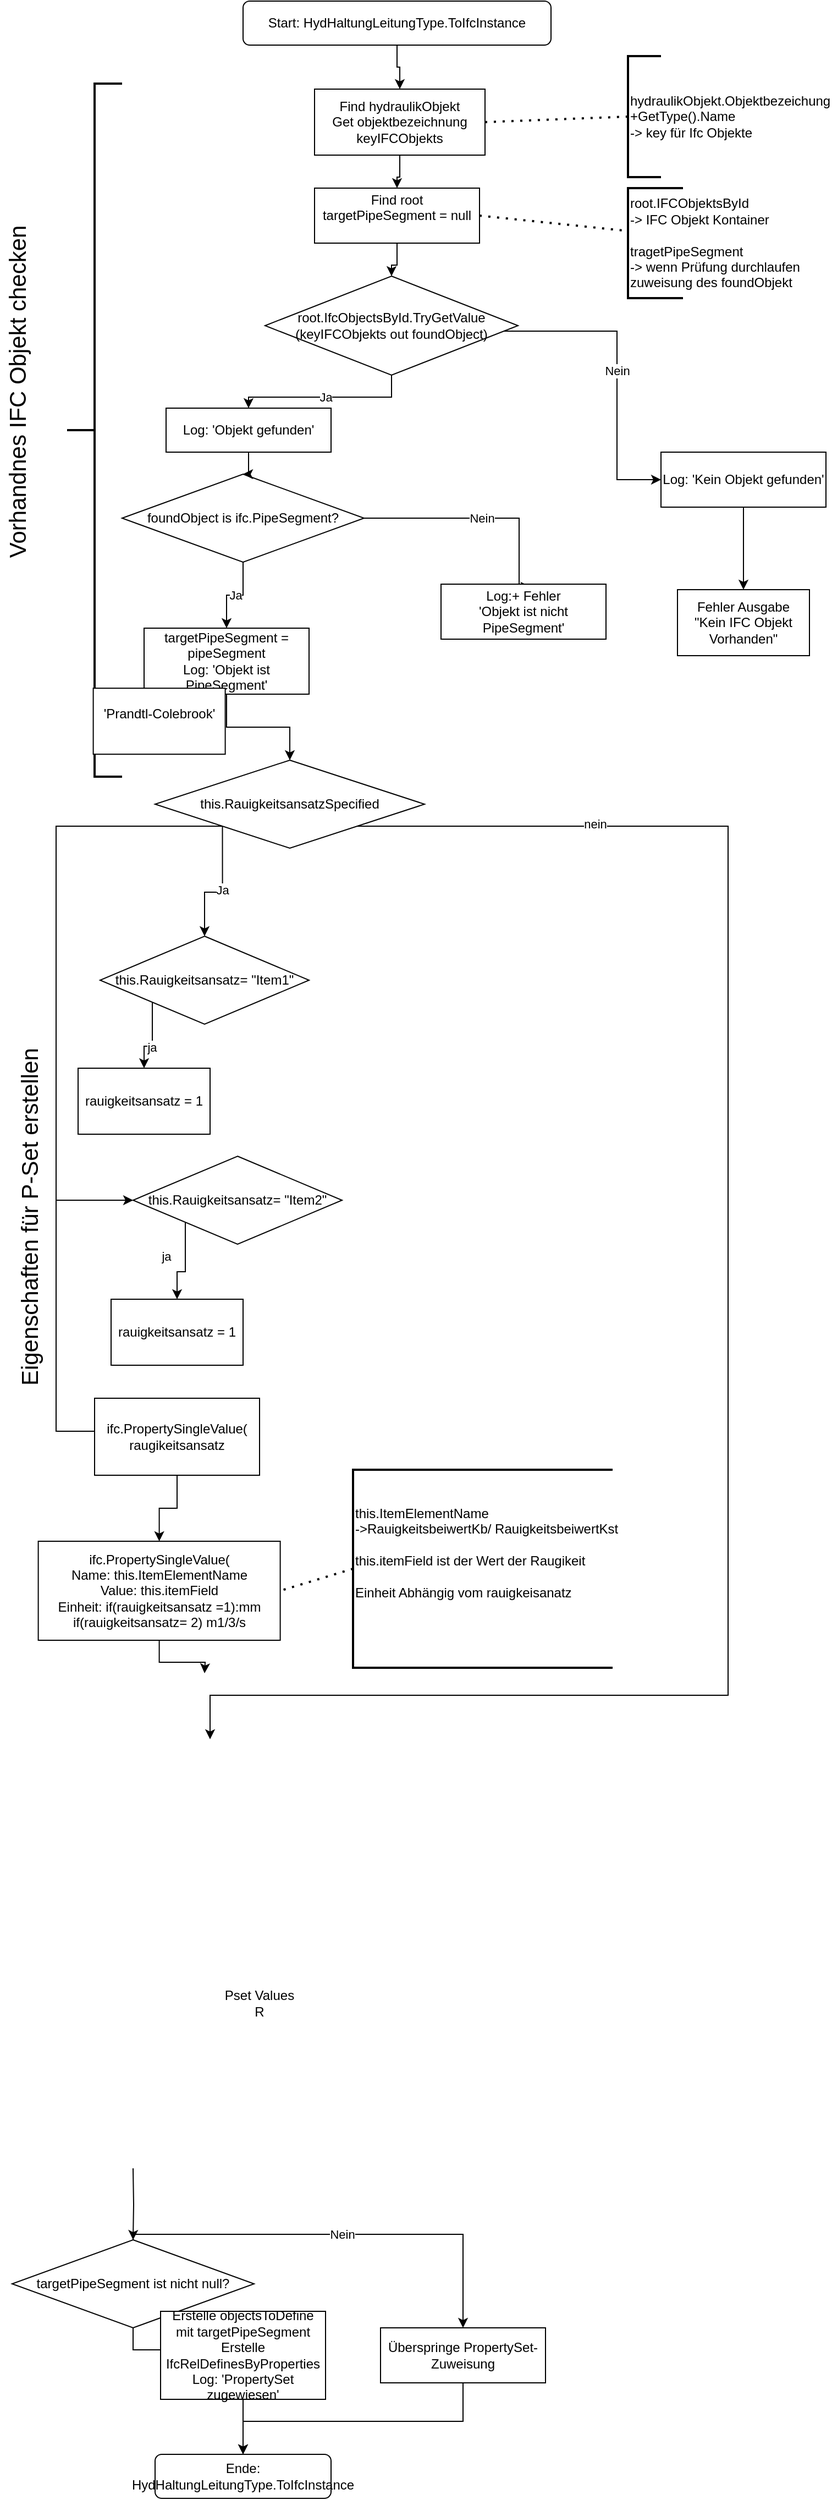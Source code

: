 <mxfile version="27.0.5">
  <diagram name="Page-1" id="I6leB8wDlI7fggWU5JeS">
    <mxGraphModel dx="2296" dy="1302" grid="1" gridSize="10" guides="1" tooltips="1" connect="1" arrows="1" fold="1" page="1" pageScale="1" pageWidth="827" pageHeight="1169" math="0" shadow="0">
      <root>
        <mxCell id="0" />
        <mxCell id="1" parent="0" />
        <mxCell id="8WQwYC8tGG0bYnsITIaO-70" value="Start: HydHaltungLeitungType.ToIfcInstance" style="rounded=1;whiteSpace=wrap;html=1;" parent="1" vertex="1">
          <mxGeometry x="270" y="20" width="280" height="40" as="geometry" />
        </mxCell>
        <mxCell id="8WQwYC8tGG0bYnsITIaO-71" value="&lt;div&gt;Find hydraulikObjekt&lt;br&gt;Get objektbezeichnung&lt;br&gt;keyIFCObjekts&lt;/div&gt;" style="whiteSpace=wrap;html=1;" parent="1" vertex="1">
          <mxGeometry x="335" y="100" width="155" height="60" as="geometry" />
        </mxCell>
        <mxCell id="8WQwYC8tGG0bYnsITIaO-72" value="Find root &lt;br&gt;targetPipeSegment = null&lt;div&gt;&lt;br&gt;&lt;/div&gt;" style="whiteSpace=wrap;html=1;" parent="1" vertex="1">
          <mxGeometry x="335" y="190" width="150" height="50" as="geometry" />
        </mxCell>
        <mxCell id="8WQwYC8tGG0bYnsITIaO-73" value="root.IfcObjectsById.TryGetValue&lt;br&gt;(keyIFCObjekts out foundObject)" style="rhombus;whiteSpace=wrap;html=1;" parent="1" vertex="1">
          <mxGeometry x="290" y="270" width="230" height="90" as="geometry" />
        </mxCell>
        <mxCell id="8WQwYC8tGG0bYnsITIaO-75" value="Ja" style="edgeStyle=orthogonalEdgeStyle;rounded=0;orthogonalLoop=1;jettySize=auto;html=1;" parent="1" source="8WQwYC8tGG0bYnsITIaO-73" target="8WQwYC8tGG0bYnsITIaO-76" edge="1">
          <mxGeometry relative="1" as="geometry">
            <mxPoint x="410" y="360" as="sourcePoint" />
          </mxGeometry>
        </mxCell>
        <mxCell id="8WQwYC8tGG0bYnsITIaO-76" value="Log: &#39;Objekt gefunden&#39;" style="whiteSpace=wrap;html=1;" parent="1" vertex="1">
          <mxGeometry x="200" y="390" width="150" height="40" as="geometry" />
        </mxCell>
        <mxCell id="8WQwYC8tGG0bYnsITIaO-77" value="foundObject is ifc.PipeSegment?" style="rhombus;whiteSpace=wrap;html=1;" parent="1" vertex="1">
          <mxGeometry x="160" y="450" width="220" height="80" as="geometry" />
        </mxCell>
        <mxCell id="8WQwYC8tGG0bYnsITIaO-78" value="Ja" style="edgeStyle=orthogonalEdgeStyle;rounded=0;orthogonalLoop=1;jettySize=auto;html=1;" parent="1" source="8WQwYC8tGG0bYnsITIaO-77" target="8WQwYC8tGG0bYnsITIaO-79" edge="1">
          <mxGeometry relative="1" as="geometry">
            <mxPoint x="410" y="540" as="sourcePoint" />
          </mxGeometry>
        </mxCell>
        <mxCell id="8WQwYC8tGG0bYnsITIaO-79" value="targetPipeSegment = pipeSegment&lt;br&gt;Log: &#39;Objekt ist PipeSegment&#39;" style="whiteSpace=wrap;html=1;" parent="1" vertex="1">
          <mxGeometry x="180" y="590" width="150" height="60" as="geometry" />
        </mxCell>
        <mxCell id="8WQwYC8tGG0bYnsITIaO-80" value="Nein" style="edgeStyle=orthogonalEdgeStyle;rounded=0;orthogonalLoop=1;jettySize=auto;html=1;exitX=1;exitY=0.5;exitDx=0;exitDy=0;entryX=0.542;entryY=0.047;entryDx=0;entryDy=0;entryPerimeter=0;" parent="1" source="8WQwYC8tGG0bYnsITIaO-77" target="8WQwYC8tGG0bYnsITIaO-81" edge="1">
          <mxGeometry relative="1" as="geometry">
            <mxPoint x="303.75" y="500.0" as="sourcePoint" />
            <mxPoint x="521.25" y="559" as="targetPoint" />
            <Array as="points">
              <mxPoint x="521" y="490" />
            </Array>
          </mxGeometry>
        </mxCell>
        <mxCell id="8WQwYC8tGG0bYnsITIaO-81" value="Log:+ Fehler&lt;br&gt; &#39;Objekt ist nicht PipeSegment&#39;" style="whiteSpace=wrap;html=1;" parent="1" vertex="1">
          <mxGeometry x="450" y="550" width="150" height="50" as="geometry" />
        </mxCell>
        <mxCell id="8WQwYC8tGG0bYnsITIaO-82" value="Nein" style="edgeStyle=orthogonalEdgeStyle;rounded=0;orthogonalLoop=1;jettySize=auto;html=1;entryX=0;entryY=0.5;entryDx=0;entryDy=0;" parent="1" source="8WQwYC8tGG0bYnsITIaO-73" target="8WQwYC8tGG0bYnsITIaO-83" edge="1">
          <mxGeometry relative="1" as="geometry">
            <mxPoint x="520" y="320" as="sourcePoint" />
            <mxPoint x="610" y="320" as="targetPoint" />
            <Array as="points">
              <mxPoint x="610" y="320" />
              <mxPoint x="610" y="455" />
            </Array>
          </mxGeometry>
        </mxCell>
        <mxCell id="3h3WluHekqM8FcVTlRh4-4" value="" style="edgeStyle=orthogonalEdgeStyle;rounded=0;orthogonalLoop=1;jettySize=auto;html=1;" edge="1" parent="1" source="8WQwYC8tGG0bYnsITIaO-83" target="3h3WluHekqM8FcVTlRh4-3">
          <mxGeometry relative="1" as="geometry" />
        </mxCell>
        <mxCell id="8WQwYC8tGG0bYnsITIaO-83" value="Log: &#39;Kein Objekt gefunden&#39;" style="whiteSpace=wrap;html=1;" parent="1" vertex="1">
          <mxGeometry x="650" y="430" width="150" height="50" as="geometry" />
        </mxCell>
        <mxCell id="8WQwYC8tGG0bYnsITIaO-85" value="targetPipeSegment ist nicht null?" style="rhombus;whiteSpace=wrap;html=1;" parent="1" vertex="1">
          <mxGeometry x="60" y="2055" width="220" height="80" as="geometry" />
        </mxCell>
        <mxCell id="8WQwYC8tGG0bYnsITIaO-86" value="Ja" style="edgeStyle=orthogonalEdgeStyle;rounded=0;orthogonalLoop=1;jettySize=auto;html=1;" parent="1" source="8WQwYC8tGG0bYnsITIaO-85" target="8WQwYC8tGG0bYnsITIaO-87" edge="1">
          <mxGeometry relative="1" as="geometry">
            <mxPoint x="270" y="2090" as="sourcePoint" />
          </mxGeometry>
        </mxCell>
        <mxCell id="8WQwYC8tGG0bYnsITIaO-87" value="Erstelle objectsToDefine mit targetPipeSegment&lt;br&gt;Erstelle IfcRelDefinesByProperties&lt;br&gt;Log: &#39;PropertySet zugewiesen&#39;" style="whiteSpace=wrap;html=1;" parent="1" vertex="1">
          <mxGeometry x="195" y="2120" width="150" height="80" as="geometry" />
        </mxCell>
        <mxCell id="8WQwYC8tGG0bYnsITIaO-88" value="Nein" style="edgeStyle=orthogonalEdgeStyle;rounded=0;orthogonalLoop=1;jettySize=auto;html=1;" parent="1" source="8WQwYC8tGG0bYnsITIaO-85" target="8WQwYC8tGG0bYnsITIaO-89" edge="1">
          <mxGeometry relative="1" as="geometry">
            <mxPoint x="380" y="2050" as="sourcePoint" />
            <mxPoint x="470" y="2050" as="targetPoint" />
            <Array as="points">
              <mxPoint x="470" y="2050" />
              <mxPoint x="470" y="2160" />
            </Array>
          </mxGeometry>
        </mxCell>
        <mxCell id="8WQwYC8tGG0bYnsITIaO-89" value="Überspringe PropertySet-Zuweisung" style="whiteSpace=wrap;html=1;" parent="1" vertex="1">
          <mxGeometry x="395" y="2135" width="150" height="50" as="geometry" />
        </mxCell>
        <mxCell id="8WQwYC8tGG0bYnsITIaO-90" value="Ende: HydHaltungLeitungType.ToIfcInstance" style="rounded=1;whiteSpace=wrap;html=1;" parent="1" vertex="1">
          <mxGeometry x="190" y="2250" width="160" height="40" as="geometry" />
        </mxCell>
        <mxCell id="8WQwYC8tGG0bYnsITIaO-91" value="" style="edgeStyle=orthogonalEdgeStyle;rounded=0;orthogonalLoop=1;jettySize=auto;html=1;" parent="1" source="8WQwYC8tGG0bYnsITIaO-70" target="8WQwYC8tGG0bYnsITIaO-71" edge="1">
          <mxGeometry relative="1" as="geometry" />
        </mxCell>
        <mxCell id="8WQwYC8tGG0bYnsITIaO-92" value="" style="edgeStyle=orthogonalEdgeStyle;rounded=0;orthogonalLoop=1;jettySize=auto;html=1;" parent="1" source="8WQwYC8tGG0bYnsITIaO-71" target="8WQwYC8tGG0bYnsITIaO-72" edge="1">
          <mxGeometry relative="1" as="geometry" />
        </mxCell>
        <mxCell id="8WQwYC8tGG0bYnsITIaO-93" value="" style="edgeStyle=orthogonalEdgeStyle;rounded=0;orthogonalLoop=1;jettySize=auto;html=1;" parent="1" source="8WQwYC8tGG0bYnsITIaO-72" target="8WQwYC8tGG0bYnsITIaO-73" edge="1">
          <mxGeometry relative="1" as="geometry" />
        </mxCell>
        <mxCell id="8WQwYC8tGG0bYnsITIaO-94" value="" style="edgeStyle=orthogonalEdgeStyle;rounded=0;orthogonalLoop=1;jettySize=auto;html=1;" parent="1" source="8WQwYC8tGG0bYnsITIaO-76" target="8WQwYC8tGG0bYnsITIaO-77" edge="1">
          <mxGeometry relative="1" as="geometry" />
        </mxCell>
        <mxCell id="8WQwYC8tGG0bYnsITIaO-95" value="" style="edgeStyle=orthogonalEdgeStyle;rounded=0;orthogonalLoop=1;jettySize=auto;html=1;" parent="1" source="8WQwYC8tGG0bYnsITIaO-79" target="3h3WluHekqM8FcVTlRh4-9" edge="1">
          <mxGeometry relative="1" as="geometry">
            <mxPoint x="290" y="720" as="targetPoint" />
          </mxGeometry>
        </mxCell>
        <mxCell id="8WQwYC8tGG0bYnsITIaO-98" value="" style="edgeStyle=orthogonalEdgeStyle;rounded=0;orthogonalLoop=1;jettySize=auto;html=1;" parent="1" target="8WQwYC8tGG0bYnsITIaO-85" edge="1">
          <mxGeometry relative="1" as="geometry">
            <mxPoint x="170" y="1990" as="sourcePoint" />
          </mxGeometry>
        </mxCell>
        <mxCell id="8WQwYC8tGG0bYnsITIaO-99" value="" style="edgeStyle=orthogonalEdgeStyle;rounded=0;orthogonalLoop=1;jettySize=auto;html=1;" parent="1" source="8WQwYC8tGG0bYnsITIaO-87" target="8WQwYC8tGG0bYnsITIaO-90" edge="1">
          <mxGeometry relative="1" as="geometry" />
        </mxCell>
        <mxCell id="8WQwYC8tGG0bYnsITIaO-100" value="" style="edgeStyle=orthogonalEdgeStyle;rounded=0;orthogonalLoop=1;jettySize=auto;html=1;" parent="1" source="8WQwYC8tGG0bYnsITIaO-89" target="8WQwYC8tGG0bYnsITIaO-90" edge="1">
          <mxGeometry relative="1" as="geometry">
            <Array as="points">
              <mxPoint x="470" y="2220" />
              <mxPoint x="270" y="2220" />
            </Array>
          </mxGeometry>
        </mxCell>
        <mxCell id="8WQwYC8tGG0bYnsITIaO-101" value="&lt;br&gt;&lt;br&gt;hydraulikObjekt.Objektbezeichung&lt;br&gt;+GetType().Name&lt;br&gt;&lt;div&gt;-&amp;gt; key für Ifc Objekte&lt;/div&gt;&lt;div&gt;&lt;br&gt;&lt;/div&gt;&lt;div&gt;&lt;br&gt;&lt;/div&gt;" style="strokeWidth=2;html=1;shape=mxgraph.flowchart.annotation_1;align=left;pointerEvents=1;" parent="1" vertex="1">
          <mxGeometry x="620" y="70" width="30" height="110" as="geometry" />
        </mxCell>
        <mxCell id="8WQwYC8tGG0bYnsITIaO-103" value="root.IFCObjektsById&lt;br&gt;-&amp;gt; IFC Objekt Kontainer&lt;br&gt;&lt;br&gt;tragetPipeSegment &lt;br&gt;-&amp;gt; wenn Prüfung durchlaufen &lt;br&gt;zuweisung des foundObjekt" style="strokeWidth=2;html=1;shape=mxgraph.flowchart.annotation_1;align=left;pointerEvents=1;" parent="1" vertex="1">
          <mxGeometry x="620" y="190" width="50" height="100" as="geometry" />
        </mxCell>
        <mxCell id="8WQwYC8tGG0bYnsITIaO-104" value="" style="endArrow=none;dashed=1;html=1;dashPattern=1 3;strokeWidth=2;rounded=0;entryX=-0.047;entryY=0.387;entryDx=0;entryDy=0;entryPerimeter=0;exitX=1;exitY=0.5;exitDx=0;exitDy=0;" parent="1" source="8WQwYC8tGG0bYnsITIaO-72" target="8WQwYC8tGG0bYnsITIaO-103" edge="1">
          <mxGeometry width="50" height="50" relative="1" as="geometry">
            <mxPoint x="510" y="350" as="sourcePoint" />
            <mxPoint x="560" y="300" as="targetPoint" />
          </mxGeometry>
        </mxCell>
        <mxCell id="8WQwYC8tGG0bYnsITIaO-105" value="" style="endArrow=none;dashed=1;html=1;dashPattern=1 3;strokeWidth=2;rounded=0;exitX=1;exitY=0.5;exitDx=0;exitDy=0;entryX=0;entryY=0.5;entryDx=0;entryDy=0;entryPerimeter=0;" parent="1" source="8WQwYC8tGG0bYnsITIaO-71" target="8WQwYC8tGG0bYnsITIaO-101" edge="1">
          <mxGeometry width="50" height="50" relative="1" as="geometry">
            <mxPoint x="510" y="130" as="sourcePoint" />
            <mxPoint x="600" y="150" as="targetPoint" />
          </mxGeometry>
        </mxCell>
        <mxCell id="3h3WluHekqM8FcVTlRh4-3" value="Fehler Ausgabe&lt;br&gt;&quot;Kein IFC Objekt Vorhanden&quot;" style="whiteSpace=wrap;html=1;" vertex="1" parent="1">
          <mxGeometry x="665" y="555" width="120" height="60" as="geometry" />
        </mxCell>
        <mxCell id="3h3WluHekqM8FcVTlRh4-6" value="" style="strokeWidth=2;html=1;shape=mxgraph.flowchart.annotation_2;align=left;labelPosition=right;pointerEvents=1;" vertex="1" parent="1">
          <mxGeometry x="110" y="95" width="50" height="630" as="geometry" />
        </mxCell>
        <mxCell id="3h3WluHekqM8FcVTlRh4-7" value="&lt;font style=&quot;font-size: 21px;&quot;&gt;Vorhandnes IFC Objekt checken&lt;/font&gt;" style="text;html=1;align=center;verticalAlign=middle;whiteSpace=wrap;rounded=0;rotation=-90;" vertex="1" parent="1">
          <mxGeometry x="-130" y="360" width="388.93" height="30" as="geometry" />
        </mxCell>
        <mxCell id="3h3WluHekqM8FcVTlRh4-8" value="&lt;font style=&quot;font-size: 21px;&quot;&gt;Eigenschaften für P-Set erstellen&lt;/font&gt;" style="text;html=1;align=center;verticalAlign=middle;whiteSpace=wrap;rounded=0;rotation=-90;" vertex="1" parent="1">
          <mxGeometry x="-118.93" y="1110" width="388.93" height="30" as="geometry" />
        </mxCell>
        <mxCell id="3h3WluHekqM8FcVTlRh4-11" value="Ja" style="edgeStyle=orthogonalEdgeStyle;rounded=0;orthogonalLoop=1;jettySize=auto;html=1;exitX=0;exitY=1;exitDx=0;exitDy=0;" edge="1" parent="1" source="3h3WluHekqM8FcVTlRh4-9" target="3h3WluHekqM8FcVTlRh4-13">
          <mxGeometry relative="1" as="geometry">
            <mxPoint x="250" y="860" as="targetPoint" />
          </mxGeometry>
        </mxCell>
        <mxCell id="3h3WluHekqM8FcVTlRh4-18" style="edgeStyle=orthogonalEdgeStyle;rounded=0;orthogonalLoop=1;jettySize=auto;html=1;exitX=0;exitY=1;exitDx=0;exitDy=0;" edge="1" parent="1" source="3h3WluHekqM8FcVTlRh4-9">
          <mxGeometry relative="1" as="geometry">
            <mxPoint x="170" y="1110" as="targetPoint" />
            <Array as="points">
              <mxPoint x="100" y="770" />
              <mxPoint x="100" y="1110" />
            </Array>
          </mxGeometry>
        </mxCell>
        <mxCell id="3h3WluHekqM8FcVTlRh4-23" style="edgeStyle=orthogonalEdgeStyle;rounded=0;orthogonalLoop=1;jettySize=auto;html=1;exitX=0;exitY=1;exitDx=0;exitDy=0;" edge="1" parent="1" source="3h3WluHekqM8FcVTlRh4-9">
          <mxGeometry relative="1" as="geometry">
            <mxPoint x="160" y="1320" as="targetPoint" />
            <Array as="points">
              <mxPoint x="100" y="770" />
              <mxPoint x="100" y="1320" />
            </Array>
          </mxGeometry>
        </mxCell>
        <mxCell id="3h3WluHekqM8FcVTlRh4-34" style="edgeStyle=orthogonalEdgeStyle;rounded=0;orthogonalLoop=1;jettySize=auto;html=1;exitX=1;exitY=1;exitDx=0;exitDy=0;" edge="1" parent="1" source="3h3WluHekqM8FcVTlRh4-9">
          <mxGeometry relative="1" as="geometry">
            <mxPoint x="240" y="1600" as="targetPoint" />
            <Array as="points">
              <mxPoint x="711" y="770" />
              <mxPoint x="711" y="1560" />
            </Array>
          </mxGeometry>
        </mxCell>
        <mxCell id="3h3WluHekqM8FcVTlRh4-35" value="nein" style="edgeLabel;html=1;align=center;verticalAlign=middle;resizable=0;points=[];" vertex="1" connectable="0" parent="3h3WluHekqM8FcVTlRh4-34">
          <mxGeometry x="-0.737" y="2" relative="1" as="geometry">
            <mxPoint as="offset" />
          </mxGeometry>
        </mxCell>
        <mxCell id="3h3WluHekqM8FcVTlRh4-9" value="this.RauigkeitsansatzSpecified" style="rhombus;whiteSpace=wrap;html=1;" vertex="1" parent="1">
          <mxGeometry x="190" y="710" width="245" height="80" as="geometry" />
        </mxCell>
        <mxCell id="3h3WluHekqM8FcVTlRh4-14" style="edgeStyle=orthogonalEdgeStyle;rounded=0;orthogonalLoop=1;jettySize=auto;html=1;exitX=0;exitY=1;exitDx=0;exitDy=0;" edge="1" parent="1" source="3h3WluHekqM8FcVTlRh4-13" target="3h3WluHekqM8FcVTlRh4-17">
          <mxGeometry relative="1" as="geometry">
            <mxPoint x="180" y="970" as="targetPoint" />
          </mxGeometry>
        </mxCell>
        <mxCell id="3h3WluHekqM8FcVTlRh4-16" value="ja" style="edgeLabel;html=1;align=center;verticalAlign=middle;resizable=0;points=[];" vertex="1" connectable="0" parent="3h3WluHekqM8FcVTlRh4-14">
          <mxGeometry x="0.2" y="1" relative="1" as="geometry">
            <mxPoint as="offset" />
          </mxGeometry>
        </mxCell>
        <mxCell id="3h3WluHekqM8FcVTlRh4-13" value="this.Rauigkeitsansatz= &quot;Item1&quot;" style="rhombus;whiteSpace=wrap;html=1;" vertex="1" parent="1">
          <mxGeometry x="140" y="870" width="190" height="80" as="geometry" />
        </mxCell>
        <mxCell id="3h3WluHekqM8FcVTlRh4-15" value="&#39;Prandtl-Colebrook&#39;&lt;div&gt;&lt;br/&gt;&lt;/div&gt;" style="whiteSpace=wrap;html=1;" vertex="1" parent="1">
          <mxGeometry x="133.8" y="644.6" width="120" height="60" as="geometry" />
        </mxCell>
        <mxCell id="3h3WluHekqM8FcVTlRh4-17" value="rauigkeitsansatz = 1" style="rounded=0;whiteSpace=wrap;html=1;" vertex="1" parent="1">
          <mxGeometry x="120" y="990" width="120" height="60" as="geometry" />
        </mxCell>
        <mxCell id="3h3WluHekqM8FcVTlRh4-20" style="edgeStyle=orthogonalEdgeStyle;rounded=0;orthogonalLoop=1;jettySize=auto;html=1;exitX=0;exitY=1;exitDx=0;exitDy=0;" edge="1" parent="1" source="3h3WluHekqM8FcVTlRh4-19" target="3h3WluHekqM8FcVTlRh4-21">
          <mxGeometry relative="1" as="geometry">
            <mxPoint x="217.714" y="1180" as="targetPoint" />
          </mxGeometry>
        </mxCell>
        <mxCell id="3h3WluHekqM8FcVTlRh4-22" value="ja" style="edgeLabel;html=1;align=center;verticalAlign=middle;resizable=0;points=[];" vertex="1" connectable="0" parent="3h3WluHekqM8FcVTlRh4-20">
          <mxGeometry x="-0.192" y="2" relative="1" as="geometry">
            <mxPoint x="-20" y="-1" as="offset" />
          </mxGeometry>
        </mxCell>
        <mxCell id="3h3WluHekqM8FcVTlRh4-19" value="this.Rauigkeitsansatz= &quot;Item2&quot;" style="rhombus;whiteSpace=wrap;html=1;" vertex="1" parent="1">
          <mxGeometry x="170" y="1070" width="190" height="80" as="geometry" />
        </mxCell>
        <mxCell id="3h3WluHekqM8FcVTlRh4-21" value="rauigkeitsansatz = 1" style="rounded=0;whiteSpace=wrap;html=1;" vertex="1" parent="1">
          <mxGeometry x="150.004" y="1200" width="120" height="60" as="geometry" />
        </mxCell>
        <mxCell id="3h3WluHekqM8FcVTlRh4-24" value="Pset Values&lt;br&gt;R" style="text;html=1;align=center;verticalAlign=middle;whiteSpace=wrap;rounded=0;" vertex="1" parent="1">
          <mxGeometry x="85" y="1730" width="400" height="220" as="geometry" />
        </mxCell>
        <mxCell id="3h3WluHekqM8FcVTlRh4-27" value="" style="edgeStyle=orthogonalEdgeStyle;rounded=0;orthogonalLoop=1;jettySize=auto;html=1;" edge="1" parent="1" source="3h3WluHekqM8FcVTlRh4-25" target="3h3WluHekqM8FcVTlRh4-26">
          <mxGeometry relative="1" as="geometry" />
        </mxCell>
        <mxCell id="3h3WluHekqM8FcVTlRh4-25" value="ifc.PropertySingleValue(&lt;br&gt;raugikeitsansatz" style="rounded=0;whiteSpace=wrap;html=1;" vertex="1" parent="1">
          <mxGeometry x="135" y="1290" width="150" height="70" as="geometry" />
        </mxCell>
        <mxCell id="3h3WluHekqM8FcVTlRh4-30" value="" style="edgeStyle=orthogonalEdgeStyle;rounded=0;orthogonalLoop=1;jettySize=auto;html=1;" edge="1" parent="1" source="3h3WluHekqM8FcVTlRh4-26">
          <mxGeometry relative="1" as="geometry">
            <mxPoint x="235" y="1540" as="targetPoint" />
          </mxGeometry>
        </mxCell>
        <mxCell id="3h3WluHekqM8FcVTlRh4-26" value="ifc.PropertySingleValue(&lt;br&gt;Name: this.ItemElementName&lt;br&gt;Value: this.itemField&lt;br&gt;Einheit: if(rauigkeitsansatz =1):mm&lt;br&gt;if(rauigkeitsansatz= 2) m&lt;span class=&quot;Hoch&quot;&gt;1/3&lt;/span&gt;/s" style="whiteSpace=wrap;html=1;rounded=0;" vertex="1" parent="1">
          <mxGeometry x="83.8" y="1420" width="220" height="90" as="geometry" />
        </mxCell>
        <mxCell id="3h3WluHekqM8FcVTlRh4-31" value="this.ItemElementName &lt;br&gt;&lt;div&gt; -&amp;gt;RauigkeitsbeiwertKb/ RauigkeitsbeiwertKst &lt;br&gt;&lt;/div&gt;&lt;div&gt;&lt;br&gt;&lt;/div&gt;&lt;div&gt;this.itemField ist der Wert der Raugikeit&lt;br&gt;&lt;br&gt;Einheit Abhängig vom rauigkeisanatz&lt;br&gt;&lt;br&gt;&lt;br&gt;&lt;/div&gt;" style="strokeWidth=2;html=1;shape=mxgraph.flowchart.annotation_1;align=left;pointerEvents=1;" vertex="1" parent="1">
          <mxGeometry x="370" y="1355" width="236" height="180" as="geometry" />
        </mxCell>
        <mxCell id="3h3WluHekqM8FcVTlRh4-33" value="" style="endArrow=none;dashed=1;html=1;dashPattern=1 3;strokeWidth=2;rounded=0;entryX=1;entryY=0.5;entryDx=0;entryDy=0;exitX=0;exitY=0.5;exitDx=0;exitDy=0;exitPerimeter=0;" edge="1" parent="1" source="3h3WluHekqM8FcVTlRh4-31" target="3h3WluHekqM8FcVTlRh4-26">
          <mxGeometry width="50" height="50" relative="1" as="geometry">
            <mxPoint x="720" y="1350" as="sourcePoint" />
            <mxPoint x="770" y="1300" as="targetPoint" />
          </mxGeometry>
        </mxCell>
      </root>
    </mxGraphModel>
  </diagram>
</mxfile>
